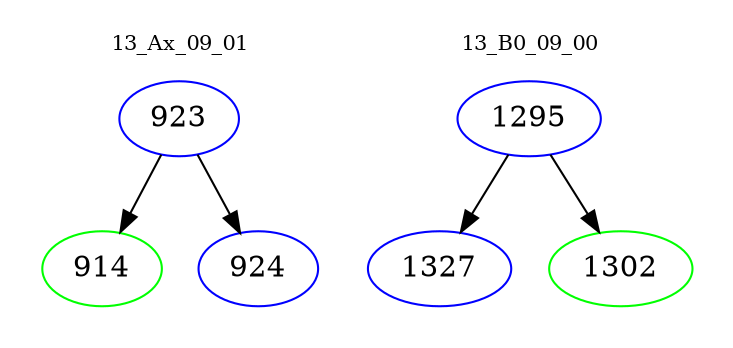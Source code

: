 digraph{
subgraph cluster_0 {
color = white
label = "13_Ax_09_01";
fontsize=10;
T0_923 [label="923", color="blue"]
T0_923 -> T0_914 [color="black"]
T0_914 [label="914", color="green"]
T0_923 -> T0_924 [color="black"]
T0_924 [label="924", color="blue"]
}
subgraph cluster_1 {
color = white
label = "13_B0_09_00";
fontsize=10;
T1_1295 [label="1295", color="blue"]
T1_1295 -> T1_1327 [color="black"]
T1_1327 [label="1327", color="blue"]
T1_1295 -> T1_1302 [color="black"]
T1_1302 [label="1302", color="green"]
}
}
